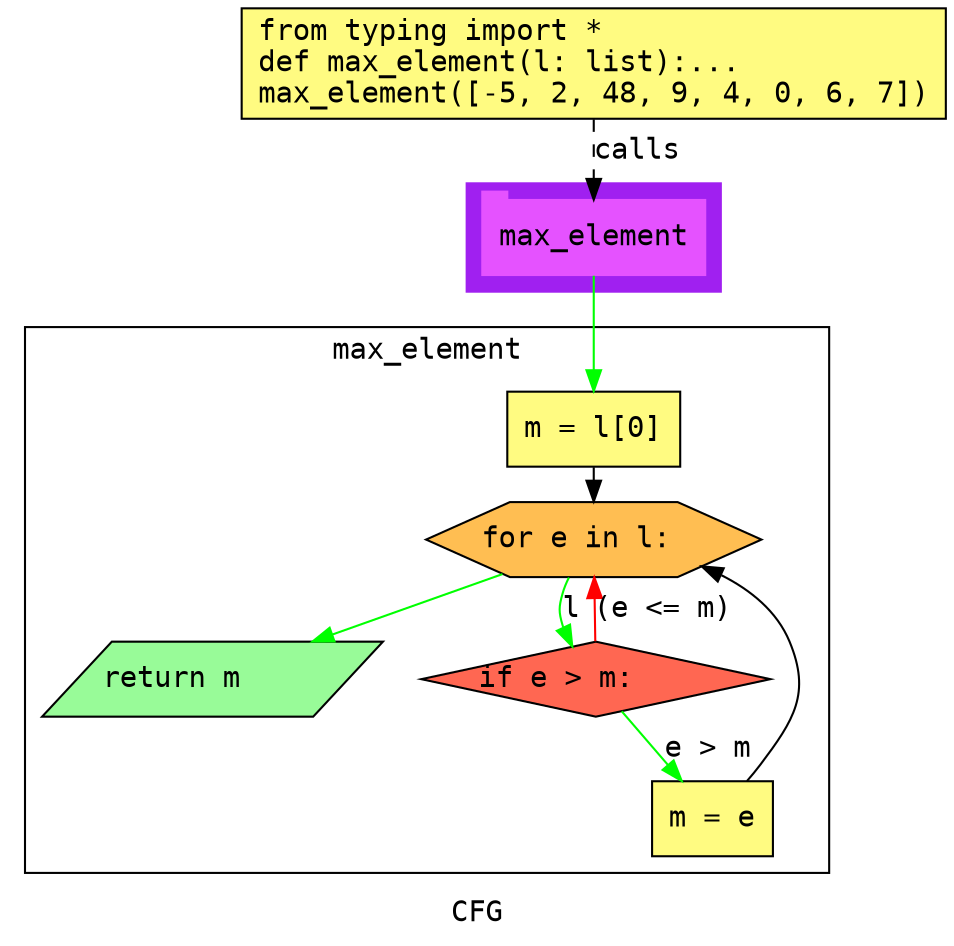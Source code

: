 digraph cluster834CFG {
	graph [bb="0,0,444,446",
		compound=True,
		fontname="DejaVu Sans Mono",
		label=CFG,
		lheight=0.21,
		lp="222,11.5",
		lwidth=0.35,
		pack=False,
		rankdir=TB,
		ranksep=0.02
	];
	node [fontname="DejaVu Sans Mono",
		label="\N"
	];
	edge [fontname="DejaVu Sans Mono"];
	subgraph cluster_1 {
		graph [bb="214,310,336,362",
			color=purple,
			compound=true,
			fontname="DejaVu Sans Mono",
			label="",
			rankdir=TB,
			ranksep=0.02,
			shape=tab,
			style=filled
		];
		node [fontname="DejaVu Sans Mono"];
		edge [fontname="DejaVu Sans Mono"];
		11	[color="#E552FF",
			height=0.5,
			label=max_element,
			linenum="[11]",
			pos="275,336",
			shape=tab,
			style=filled,
			width=1.4861];
	}
	subgraph cluster4max_element {
		graph [bb="8,31,388,293",
			compound=True,
			fontname="DejaVu Sans Mono",
			label=max_element,
			lheight=0.21,
			lp="198,281.5",
			lwidth=1.26,
			pack=False,
			rankdir=TB,
			ranksep=0.02
		];
		node [fontname="DejaVu Sans Mono"];
		edge [fontname="DejaVu Sans Mono"];
		3	[fillcolor="#FFFB81",
			height=0.5,
			label="m = l[0]\l",
			linenum="[5]",
			pos="275,244",
			shape=rectangle,
			style="filled,solid",
			width=1.1528];
		4	[fillcolor="#FFBE52",
			height=0.5,
			label="for e in l:\l",
			linenum="[6]",
			pos="275,191",
			shape=hexagon,
			style="filled,solid",
			width=2.2306];
		3 -> 4	[color=black,
			pos="e,275,209.25 275,225.73 275,223.66 275,221.5 275,219.32"];
		5	[fillcolor="#FF6752",
			height=0.5,
			label="if e > m:\l",
			linenum="[7]",
			pos="276,124",
			shape=diamond,
			style="filled,solid",
			width=2.3234];
		4 -> 5	[color=green,
			label=l,
			lp="266.5,157.5",
			pos="e,265.96,140.08 264.79,172.94 263.64,170.35 262.65,167.66 262,165 260.42,158.52 260.32,156.45 262,150 262.05,149.79 262.11,149.58 \
262.17,149.37"];
		6	[fillcolor="#98fb98",
			height=0.5,
			label="return m\l",
			linenum="[9]",
			pos="95,124",
			shape=parallelogram,
			style="filled,solid",
			width=2.1971];
		4 -> 6	[color=green,
			pos="e,142.27,142.07 231.43,174.27 207.53,165.64 177.62,154.84 151.91,145.55"];
		5 -> 4	[color=red,
			label="(e <= m)",
			lp="308.5,157.5",
			pos="e,275.26,172.92 275.74,142.19 275.64,148.42 275.53,155.63 275.42,162.52"];
		7	[fillcolor="#FFFB81",
			height=0.5,
			label="m = e\l",
			linenum="[8]",
			pos="332,57",
			shape=rectangle,
			style="filled,solid",
			width=0.80556];
		5 -> 7	[color=green,
			label="e > m",
			lp="330,90.5",
			pos="e,317.22,75.152 288.43,108.57 294.94,101.01 303.1,91.542 310.6,82.845"];
		7 -> 4	[color=black,
			pos="e,326.85,178.15 348.54,75.103 350.8,77.681 353.01,80.361 355,83 371.21,104.53 379.31,117.1 369,142 362.96,156.58 350.34,166.78 336.26,\
173.91"];
	}
	1	[fillcolor="#FFFB81",
		height=0.73611,
		label="from typing import *\ldef max_element(l: list):...\lmax_element([-5, 2, 48, 9, 4, 0, 6, 7])\l",
		linenum="[1]",
		pos="275,419.5",
		shape=rectangle,
		style="filled,solid",
		width=4.6944];
	1 -> 11	[label=calls,
		lp="296,377.5",
		pos="e,275,354.13 275,392.71 275,383.66 275,373.47 275,364.3",
		style=dashed];
	11 -> 3	[color=green,
		pos="e,275,262.3 275,317.65 275,304.82 275,287.11 275,272.38"];
}
